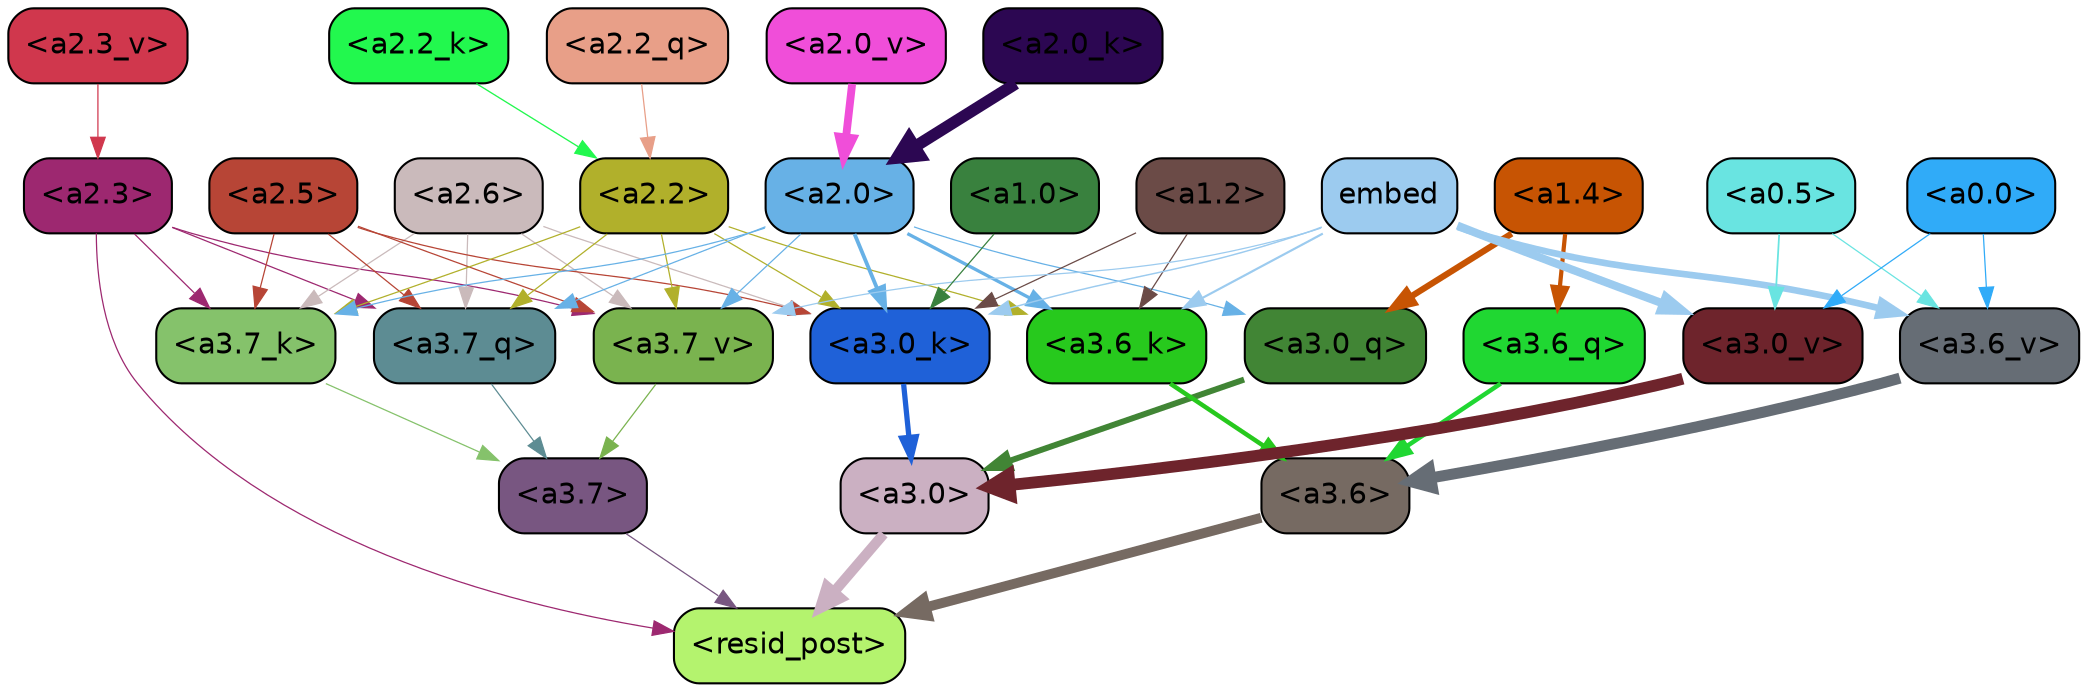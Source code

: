 strict digraph "" {
	graph [bgcolor=transparent,
		layout=dot,
		overlap=false,
		splines=true
	];
	"<a3.7>"	[color=black,
		fillcolor="#785681",
		fontname=Helvetica,
		shape=box,
		style="filled, rounded"];
	"<resid_post>"	[color=black,
		fillcolor="#b4f36e",
		fontname=Helvetica,
		shape=box,
		style="filled, rounded"];
	"<a3.7>" -> "<resid_post>"	[color="#785681",
		penwidth=0.6];
	"<a3.6>"	[color=black,
		fillcolor="#766a62",
		fontname=Helvetica,
		shape=box,
		style="filled, rounded"];
	"<a3.6>" -> "<resid_post>"	[color="#766a62",
		penwidth=4.751592040061951];
	"<a3.0>"	[color=black,
		fillcolor="#cbb0c2",
		fontname=Helvetica,
		shape=box,
		style="filled, rounded"];
	"<a3.0>" -> "<resid_post>"	[color="#cbb0c2",
		penwidth=4.904066681861877];
	"<a2.3>"	[color=black,
		fillcolor="#9d2870",
		fontname=Helvetica,
		shape=box,
		style="filled, rounded"];
	"<a2.3>" -> "<resid_post>"	[color="#9d2870",
		penwidth=0.6];
	"<a3.7_q>"	[color=black,
		fillcolor="#5d8c93",
		fontname=Helvetica,
		shape=box,
		style="filled, rounded"];
	"<a2.3>" -> "<a3.7_q>"	[color="#9d2870",
		penwidth=0.6];
	"<a3.7_k>"	[color=black,
		fillcolor="#85c26b",
		fontname=Helvetica,
		shape=box,
		style="filled, rounded"];
	"<a2.3>" -> "<a3.7_k>"	[color="#9d2870",
		penwidth=0.6];
	"<a3.7_v>"	[color=black,
		fillcolor="#7ab34f",
		fontname=Helvetica,
		shape=box,
		style="filled, rounded"];
	"<a2.3>" -> "<a3.7_v>"	[color="#9d2870",
		penwidth=0.6];
	"<a3.7_q>" -> "<a3.7>"	[color="#5d8c93",
		penwidth=0.6];
	"<a3.6_q>"	[color=black,
		fillcolor="#20d732",
		fontname=Helvetica,
		shape=box,
		style="filled, rounded"];
	"<a3.6_q>" -> "<a3.6>"	[color="#20d732",
		penwidth=2.160832464694977];
	"<a3.0_q>"	[color=black,
		fillcolor="#418535",
		fontname=Helvetica,
		shape=box,
		style="filled, rounded"];
	"<a3.0_q>" -> "<a3.0>"	[color="#418535",
		penwidth=2.870753765106201];
	"<a3.7_k>" -> "<a3.7>"	[color="#85c26b",
		penwidth=0.6];
	"<a3.6_k>"	[color=black,
		fillcolor="#27c91d",
		fontname=Helvetica,
		shape=box,
		style="filled, rounded"];
	"<a3.6_k>" -> "<a3.6>"	[color="#27c91d",
		penwidth=2.13908451795578];
	"<a3.0_k>"	[color=black,
		fillcolor="#1f61d8",
		fontname=Helvetica,
		shape=box,
		style="filled, rounded"];
	"<a3.0_k>" -> "<a3.0>"	[color="#1f61d8",
		penwidth=2.520303964614868];
	"<a3.7_v>" -> "<a3.7>"	[color="#7ab34f",
		penwidth=0.6];
	"<a3.6_v>"	[color=black,
		fillcolor="#666d75",
		fontname=Helvetica,
		shape=box,
		style="filled, rounded"];
	"<a3.6_v>" -> "<a3.6>"	[color="#666d75",
		penwidth=5.297133803367615];
	"<a3.0_v>"	[color=black,
		fillcolor="#6e242c",
		fontname=Helvetica,
		shape=box,
		style="filled, rounded"];
	"<a3.0_v>" -> "<a3.0>"	[color="#6e242c",
		penwidth=5.680712580680847];
	"<a2.6>"	[color=black,
		fillcolor="#cababb",
		fontname=Helvetica,
		shape=box,
		style="filled, rounded"];
	"<a2.6>" -> "<a3.7_q>"	[color="#cababb",
		penwidth=0.6];
	"<a2.6>" -> "<a3.7_k>"	[color="#cababb",
		penwidth=0.6];
	"<a2.6>" -> "<a3.0_k>"	[color="#cababb",
		penwidth=0.6];
	"<a2.6>" -> "<a3.7_v>"	[color="#cababb",
		penwidth=0.6];
	"<a2.5>"	[color=black,
		fillcolor="#b74536",
		fontname=Helvetica,
		shape=box,
		style="filled, rounded"];
	"<a2.5>" -> "<a3.7_q>"	[color="#b74536",
		penwidth=0.6];
	"<a2.5>" -> "<a3.7_k>"	[color="#b74536",
		penwidth=0.6];
	"<a2.5>" -> "<a3.0_k>"	[color="#b74536",
		penwidth=0.6];
	"<a2.5>" -> "<a3.7_v>"	[color="#b74536",
		penwidth=0.6];
	"<a2.2>"	[color=black,
		fillcolor="#b1b02b",
		fontname=Helvetica,
		shape=box,
		style="filled, rounded"];
	"<a2.2>" -> "<a3.7_q>"	[color="#b1b02b",
		penwidth=0.6];
	"<a2.2>" -> "<a3.7_k>"	[color="#b1b02b",
		penwidth=0.6];
	"<a2.2>" -> "<a3.6_k>"	[color="#b1b02b",
		penwidth=0.6];
	"<a2.2>" -> "<a3.0_k>"	[color="#b1b02b",
		penwidth=0.6];
	"<a2.2>" -> "<a3.7_v>"	[color="#b1b02b",
		penwidth=0.6];
	"<a2.0>"	[color=black,
		fillcolor="#67b1e6",
		fontname=Helvetica,
		shape=box,
		style="filled, rounded"];
	"<a2.0>" -> "<a3.7_q>"	[color="#67b1e6",
		penwidth=0.6];
	"<a2.0>" -> "<a3.0_q>"	[color="#67b1e6",
		penwidth=0.6];
	"<a2.0>" -> "<a3.7_k>"	[color="#67b1e6",
		penwidth=0.6];
	"<a2.0>" -> "<a3.6_k>"	[color="#67b1e6",
		penwidth=1.5897698998451233];
	"<a2.0>" -> "<a3.0_k>"	[color="#67b1e6",
		penwidth=1.8405593037605286];
	"<a2.0>" -> "<a3.7_v>"	[color="#67b1e6",
		penwidth=0.6];
	"<a1.4>"	[color=black,
		fillcolor="#c75403",
		fontname=Helvetica,
		shape=box,
		style="filled, rounded"];
	"<a1.4>" -> "<a3.6_q>"	[color="#c75403",
		penwidth=2.0260728895664215];
	"<a1.4>" -> "<a3.0_q>"	[color="#c75403",
		penwidth=3.0185627341270447];
	"<a1.2>"	[color=black,
		fillcolor="#6b4b47",
		fontname=Helvetica,
		shape=box,
		style="filled, rounded"];
	"<a1.2>" -> "<a3.6_k>"	[color="#6b4b47",
		penwidth=0.6];
	"<a1.2>" -> "<a3.0_k>"	[color="#6b4b47",
		penwidth=0.6];
	embed	[color=black,
		fillcolor="#9ccbef",
		fontname=Helvetica,
		shape=box,
		style="filled, rounded"];
	embed -> "<a3.6_k>"	[color="#9ccbef",
		penwidth=1.046662151813507];
	embed -> "<a3.0_k>"	[color="#9ccbef",
		penwidth=0.6995279788970947];
	embed -> "<a3.7_v>"	[color="#9ccbef",
		penwidth=0.6];
	embed -> "<a3.6_v>"	[color="#9ccbef",
		penwidth=3.1840110421180725];
	embed -> "<a3.0_v>"	[color="#9ccbef",
		penwidth=3.9005755856633186];
	"<a1.0>"	[color=black,
		fillcolor="#39813e",
		fontname=Helvetica,
		shape=box,
		style="filled, rounded"];
	"<a1.0>" -> "<a3.0_k>"	[color="#39813e",
		penwidth=0.6];
	"<a0.5>"	[color=black,
		fillcolor="#69e4e1",
		fontname=Helvetica,
		shape=box,
		style="filled, rounded"];
	"<a0.5>" -> "<a3.6_v>"	[color="#69e4e1",
		penwidth=0.6];
	"<a0.5>" -> "<a3.0_v>"	[color="#69e4e1",
		penwidth=0.8493617177009583];
	"<a0.0>"	[color=black,
		fillcolor="#30abf8",
		fontname=Helvetica,
		shape=box,
		style="filled, rounded"];
	"<a0.0>" -> "<a3.6_v>"	[color="#30abf8",
		penwidth=0.6];
	"<a0.0>" -> "<a3.0_v>"	[color="#30abf8",
		penwidth=0.6];
	"<a2.2_q>"	[color=black,
		fillcolor="#e89f88",
		fontname=Helvetica,
		shape=box,
		style="filled, rounded"];
	"<a2.2_q>" -> "<a2.2>"	[color="#e89f88",
		penwidth=0.6];
	"<a2.2_k>"	[color=black,
		fillcolor="#22f84e",
		fontname=Helvetica,
		shape=box,
		style="filled, rounded"];
	"<a2.2_k>" -> "<a2.2>"	[color="#22f84e",
		penwidth=0.6304321400821209];
	"<a2.0_k>"	[color=black,
		fillcolor="#2c0752",
		fontname=Helvetica,
		shape=box,
		style="filled, rounded"];
	"<a2.0_k>" -> "<a2.0>"	[color="#2c0752",
		penwidth=5.6445024609565735];
	"<a2.3_v>"	[color=black,
		fillcolor="#d0374d",
		fontname=Helvetica,
		shape=box,
		style="filled, rounded"];
	"<a2.3_v>" -> "<a2.3>"	[color="#d0374d",
		penwidth=0.6];
	"<a2.0_v>"	[color=black,
		fillcolor="#f04ed9",
		fontname=Helvetica,
		shape=box,
		style="filled, rounded"];
	"<a2.0_v>" -> "<a2.0>"	[color="#f04ed9",
		penwidth=3.781584322452545];
}
